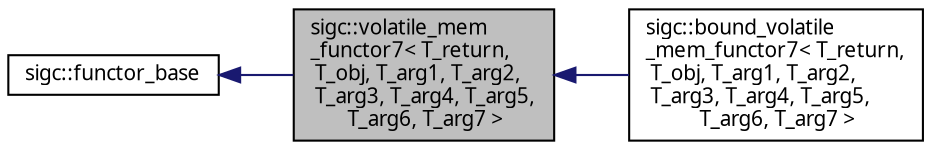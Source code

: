 digraph "sigc::volatile_mem_functor7&lt; T_return, T_obj, T_arg1, T_arg2, T_arg3, T_arg4, T_arg5, T_arg6, T_arg7 &gt;"
{
  edge [fontname="Sans",fontsize="10",labelfontname="Sans",labelfontsize="10"];
  node [fontname="Sans",fontsize="10",shape=record];
  rankdir="LR";
  Node1 [label="sigc::volatile_mem\l_functor7\< T_return,\l T_obj, T_arg1, T_arg2,\l T_arg3, T_arg4, T_arg5,\l T_arg6, T_arg7 \>",height=0.2,width=0.4,color="black", fillcolor="grey75", style="filled" fontcolor="black"];
  Node2 -> Node1 [dir="back",color="midnightblue",fontsize="10",style="solid",fontname="Sans"];
  Node2 [label="sigc::functor_base",height=0.2,width=0.4,color="black", fillcolor="white", style="filled",URL="$structsigc_1_1functor__base.html",tooltip="A hint to the compiler."];
  Node1 -> Node3 [dir="back",color="midnightblue",fontsize="10",style="solid",fontname="Sans"];
  Node3 [label="sigc::bound_volatile\l_mem_functor7\< T_return,\l T_obj, T_arg1, T_arg2,\l T_arg3, T_arg4, T_arg5,\l T_arg6, T_arg7 \>",height=0.2,width=0.4,color="black", fillcolor="white", style="filled",URL="$classsigc_1_1bound__volatile__mem__functor7.html",tooltip="bound_volatile_mem_functor7 encapsulates a volatile method with 7 arguments and an object instance..."];
}
